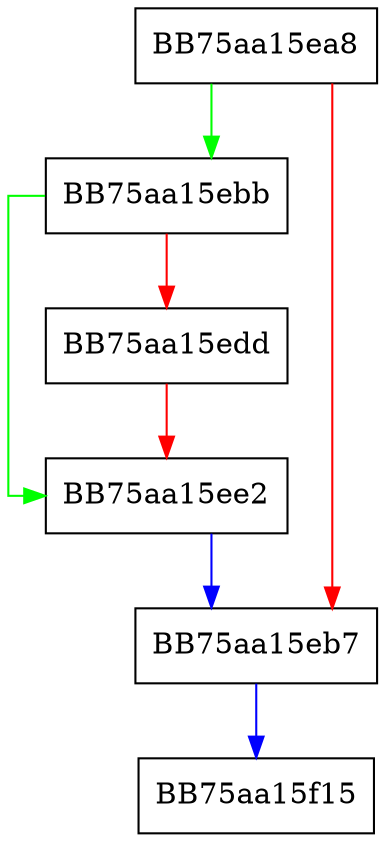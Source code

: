 digraph remove_managed_metadata {
  node [shape="box"];
  graph [splines=ortho];
  BB75aa15ea8 -> BB75aa15ebb [color="green"];
  BB75aa15ea8 -> BB75aa15eb7 [color="red"];
  BB75aa15eb7 -> BB75aa15f15 [color="blue"];
  BB75aa15ebb -> BB75aa15ee2 [color="green"];
  BB75aa15ebb -> BB75aa15edd [color="red"];
  BB75aa15edd -> BB75aa15ee2 [color="red"];
  BB75aa15ee2 -> BB75aa15eb7 [color="blue"];
}